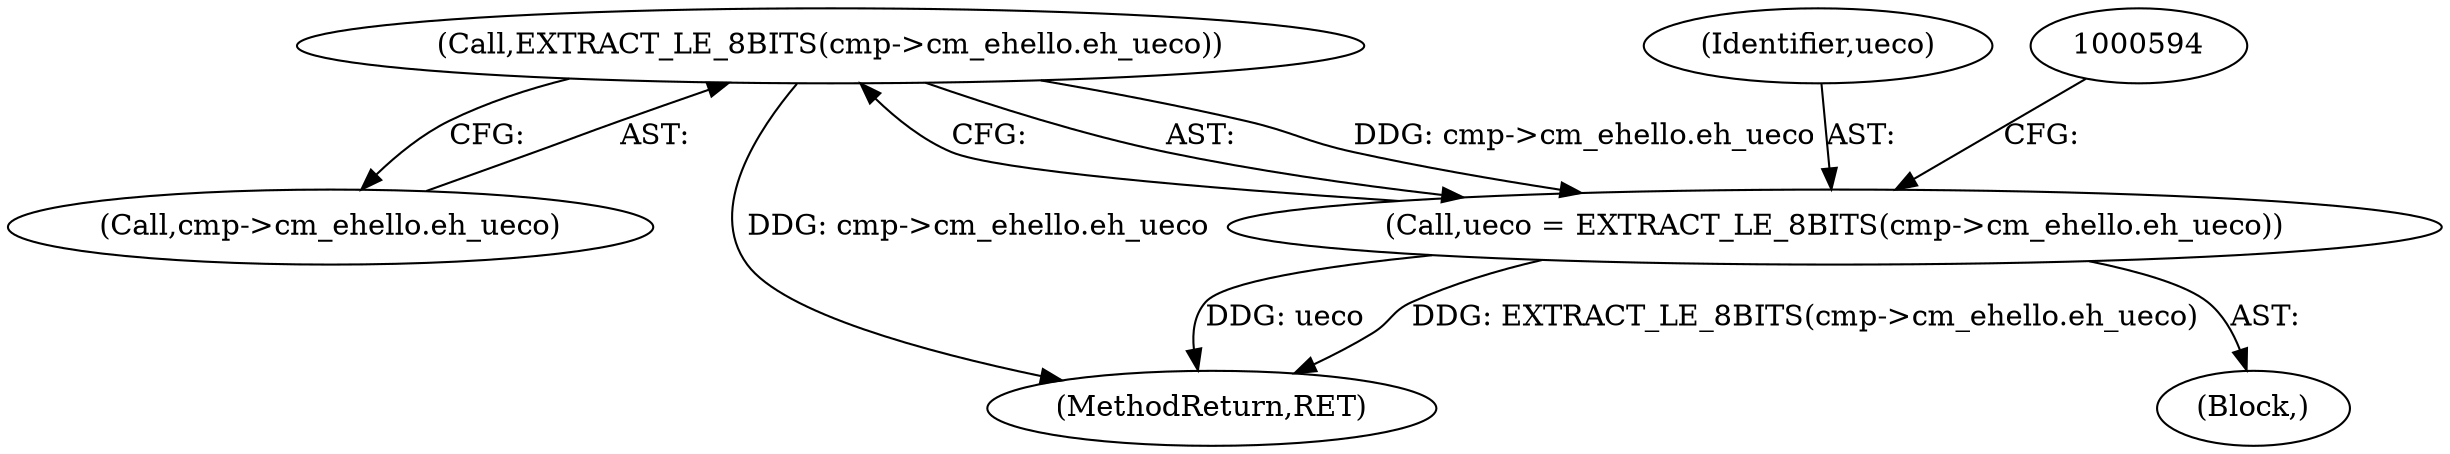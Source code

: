 digraph "0_tcpdump_c6e0531b5def26ecf912e8de6ade86cbdaed3751_0@pointer" {
"1000586" [label="(Call,EXTRACT_LE_8BITS(cmp->cm_ehello.eh_ueco))"];
"1000584" [label="(Call,ueco = EXTRACT_LE_8BITS(cmp->cm_ehello.eh_ueco))"];
"1000587" [label="(Call,cmp->cm_ehello.eh_ueco)"];
"1000722" [label="(MethodReturn,RET)"];
"1000585" [label="(Identifier,ueco)"];
"1000584" [label="(Call,ueco = EXTRACT_LE_8BITS(cmp->cm_ehello.eh_ueco))"];
"1000586" [label="(Call,EXTRACT_LE_8BITS(cmp->cm_ehello.eh_ueco))"];
"1000146" [label="(Block,)"];
"1000586" -> "1000584"  [label="AST: "];
"1000586" -> "1000587"  [label="CFG: "];
"1000587" -> "1000586"  [label="AST: "];
"1000584" -> "1000586"  [label="CFG: "];
"1000586" -> "1000722"  [label="DDG: cmp->cm_ehello.eh_ueco"];
"1000586" -> "1000584"  [label="DDG: cmp->cm_ehello.eh_ueco"];
"1000584" -> "1000146"  [label="AST: "];
"1000585" -> "1000584"  [label="AST: "];
"1000594" -> "1000584"  [label="CFG: "];
"1000584" -> "1000722"  [label="DDG: EXTRACT_LE_8BITS(cmp->cm_ehello.eh_ueco)"];
"1000584" -> "1000722"  [label="DDG: ueco"];
}
